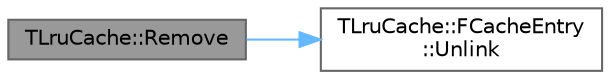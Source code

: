 digraph "TLruCache::Remove"
{
 // INTERACTIVE_SVG=YES
 // LATEX_PDF_SIZE
  bgcolor="transparent";
  edge [fontname=Helvetica,fontsize=10,labelfontname=Helvetica,labelfontsize=10];
  node [fontname=Helvetica,fontsize=10,shape=box,height=0.2,width=0.4];
  rankdir="LR";
  Node1 [id="Node000001",label="TLruCache::Remove",height=0.2,width=0.4,color="gray40", fillcolor="grey60", style="filled", fontcolor="black",tooltip="Remove the specified entry from the cache."];
  Node1 -> Node2 [id="edge1_Node000001_Node000002",color="steelblue1",style="solid",tooltip=" "];
  Node2 [id="Node000002",label="TLruCache::FCacheEntry\l::Unlink",height=0.2,width=0.4,color="grey40", fillcolor="white", style="filled",URL="$d7/d1d/structTLruCache_1_1FCacheEntry.html#a67c7c972d7210e5972c267df5df52bb7",tooltip="Remove this entry from the list."];
}
